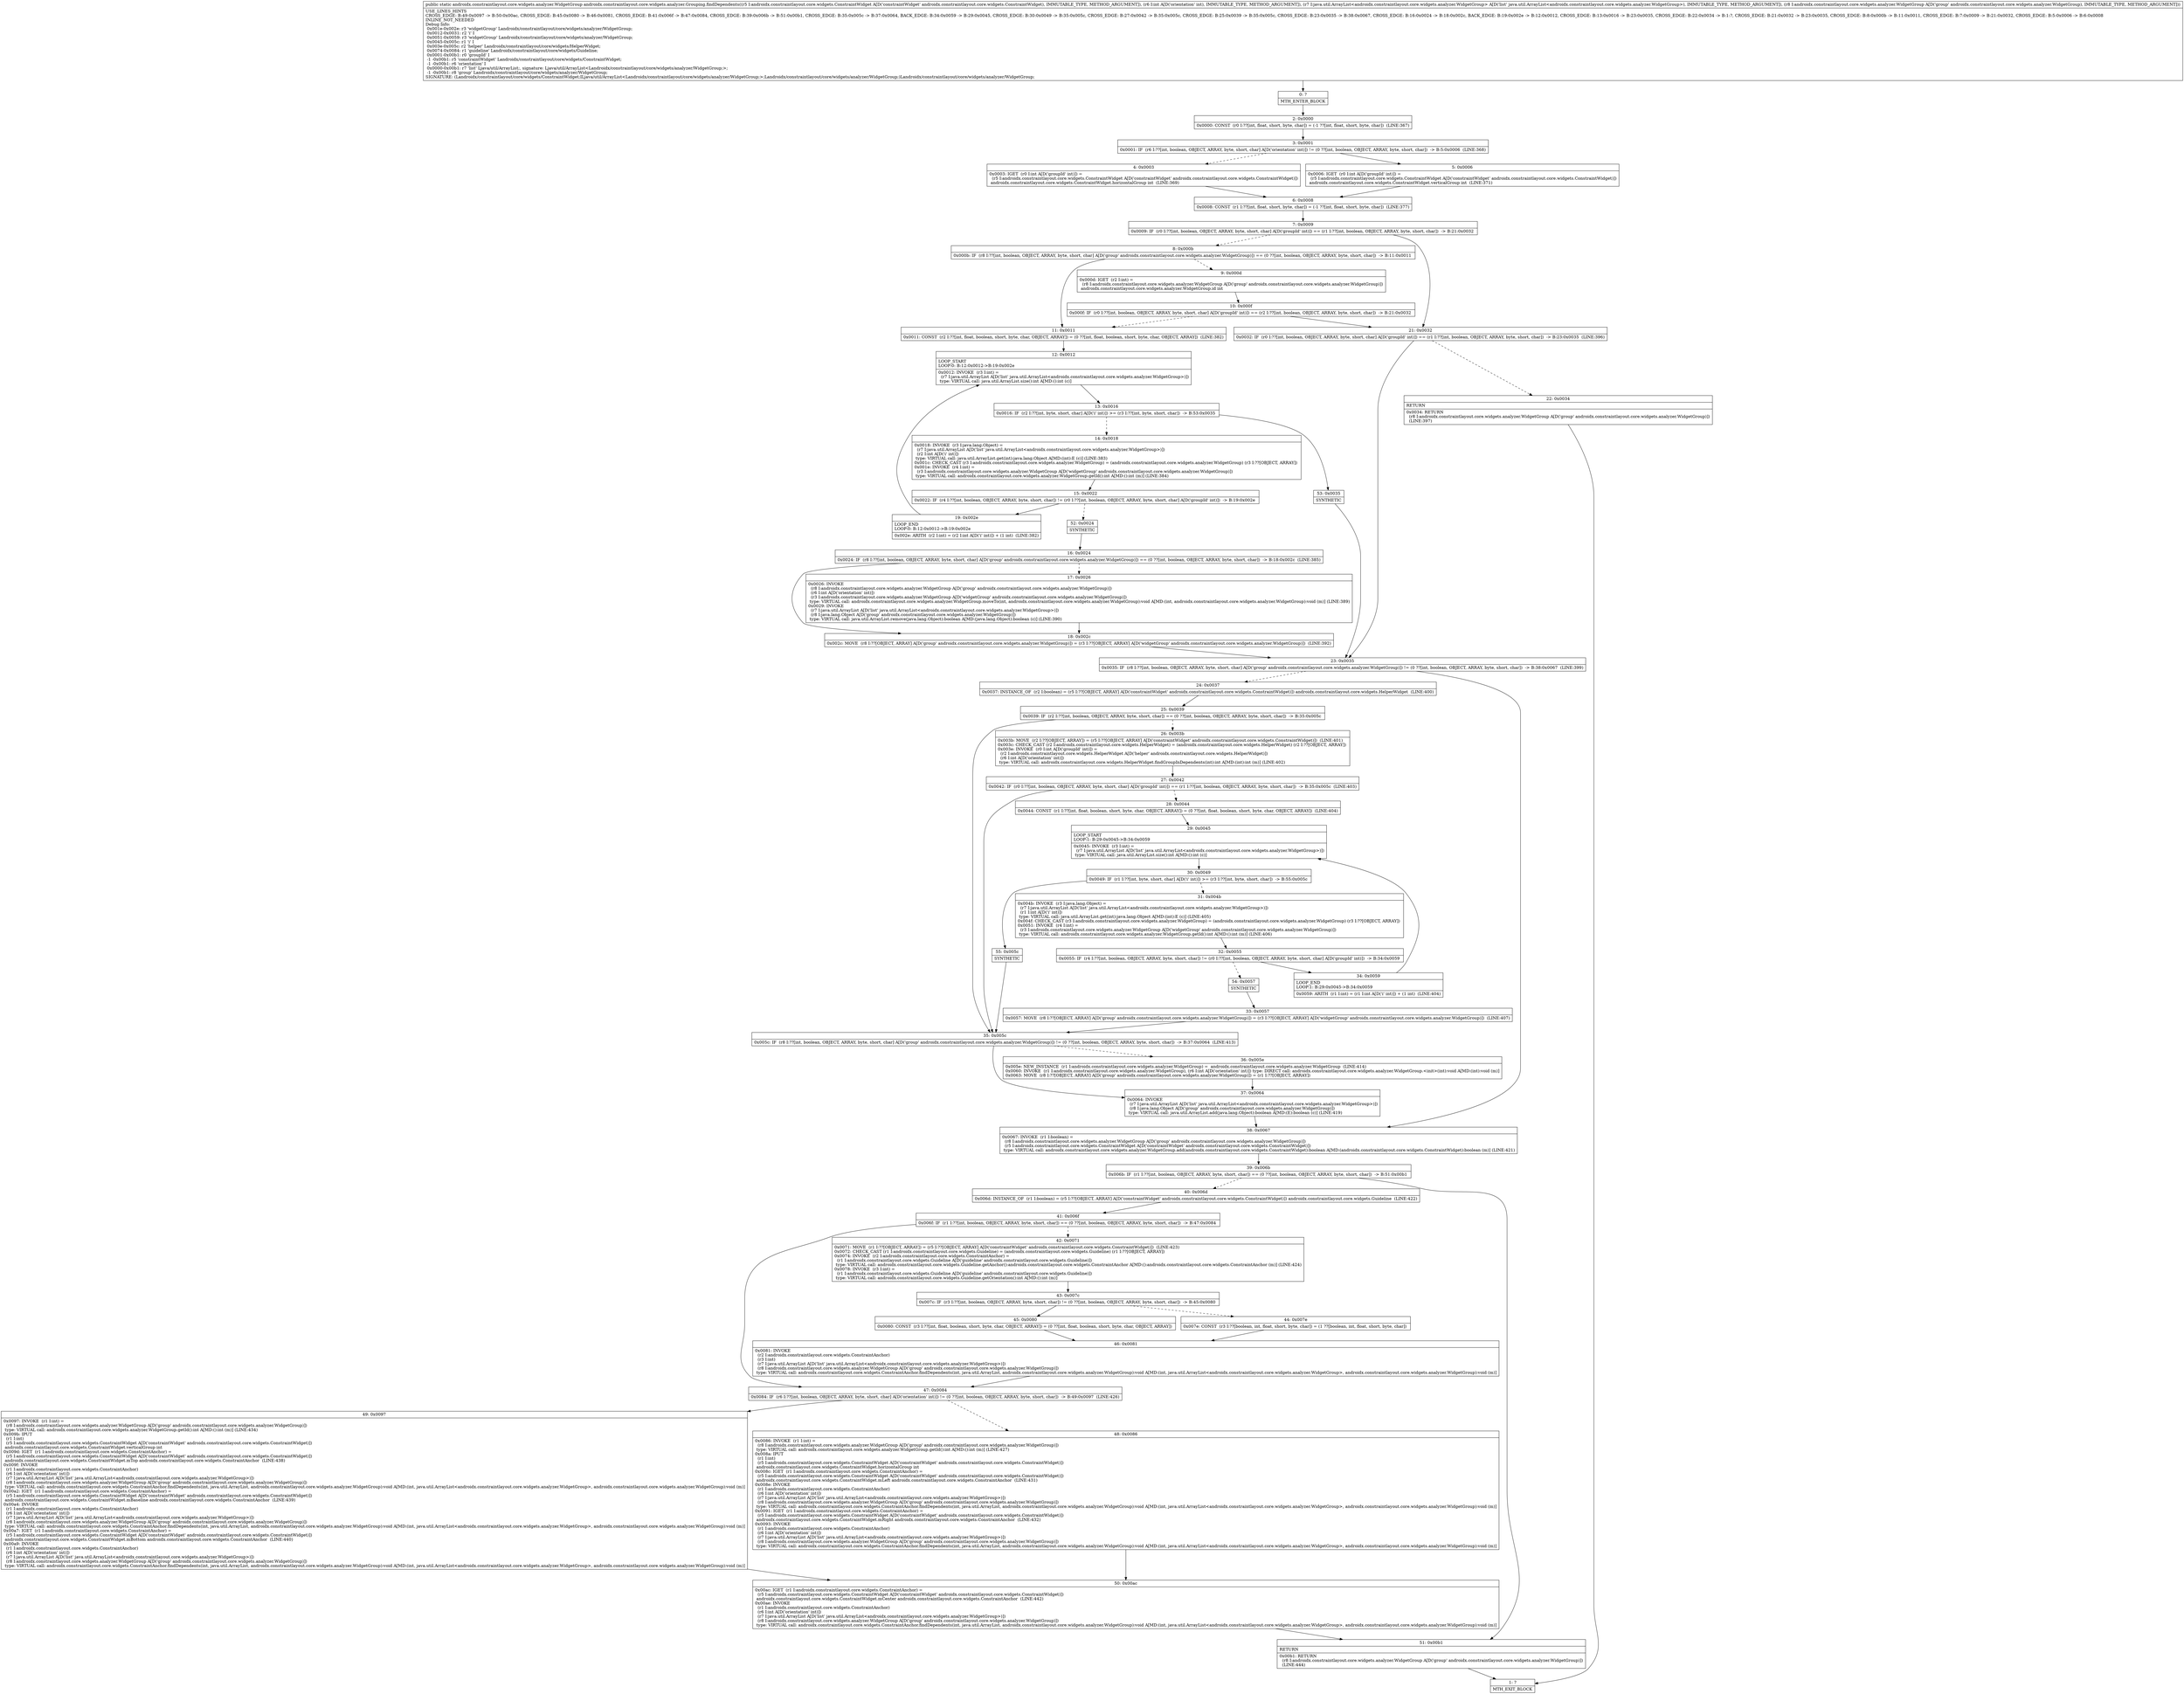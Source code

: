 digraph "CFG forandroidx.constraintlayout.core.widgets.analyzer.Grouping.findDependents(Landroidx\/constraintlayout\/core\/widgets\/ConstraintWidget;ILjava\/util\/ArrayList;Landroidx\/constraintlayout\/core\/widgets\/analyzer\/WidgetGroup;)Landroidx\/constraintlayout\/core\/widgets\/analyzer\/WidgetGroup;" {
Node_0 [shape=record,label="{0\:\ ?|MTH_ENTER_BLOCK\l}"];
Node_2 [shape=record,label="{2\:\ 0x0000|0x0000: CONST  (r0 I:??[int, float, short, byte, char]) = (\-1 ??[int, float, short, byte, char])  (LINE:367)\l}"];
Node_3 [shape=record,label="{3\:\ 0x0001|0x0001: IF  (r6 I:??[int, boolean, OBJECT, ARRAY, byte, short, char] A[D('orientation' int)]) != (0 ??[int, boolean, OBJECT, ARRAY, byte, short, char])  \-\> B:5:0x0006  (LINE:368)\l}"];
Node_4 [shape=record,label="{4\:\ 0x0003|0x0003: IGET  (r0 I:int A[D('groupId' int)]) = \l  (r5 I:androidx.constraintlayout.core.widgets.ConstraintWidget A[D('constraintWidget' androidx.constraintlayout.core.widgets.ConstraintWidget)])\l androidx.constraintlayout.core.widgets.ConstraintWidget.horizontalGroup int  (LINE:369)\l}"];
Node_6 [shape=record,label="{6\:\ 0x0008|0x0008: CONST  (r1 I:??[int, float, short, byte, char]) = (\-1 ??[int, float, short, byte, char])  (LINE:377)\l}"];
Node_7 [shape=record,label="{7\:\ 0x0009|0x0009: IF  (r0 I:??[int, boolean, OBJECT, ARRAY, byte, short, char] A[D('groupId' int)]) == (r1 I:??[int, boolean, OBJECT, ARRAY, byte, short, char])  \-\> B:21:0x0032 \l}"];
Node_8 [shape=record,label="{8\:\ 0x000b|0x000b: IF  (r8 I:??[int, boolean, OBJECT, ARRAY, byte, short, char] A[D('group' androidx.constraintlayout.core.widgets.analyzer.WidgetGroup)]) == (0 ??[int, boolean, OBJECT, ARRAY, byte, short, char])  \-\> B:11:0x0011 \l}"];
Node_9 [shape=record,label="{9\:\ 0x000d|0x000d: IGET  (r2 I:int) = \l  (r8 I:androidx.constraintlayout.core.widgets.analyzer.WidgetGroup A[D('group' androidx.constraintlayout.core.widgets.analyzer.WidgetGroup)])\l androidx.constraintlayout.core.widgets.analyzer.WidgetGroup.id int \l}"];
Node_10 [shape=record,label="{10\:\ 0x000f|0x000f: IF  (r0 I:??[int, boolean, OBJECT, ARRAY, byte, short, char] A[D('groupId' int)]) == (r2 I:??[int, boolean, OBJECT, ARRAY, byte, short, char])  \-\> B:21:0x0032 \l}"];
Node_11 [shape=record,label="{11\:\ 0x0011|0x0011: CONST  (r2 I:??[int, float, boolean, short, byte, char, OBJECT, ARRAY]) = (0 ??[int, float, boolean, short, byte, char, OBJECT, ARRAY])  (LINE:382)\l}"];
Node_12 [shape=record,label="{12\:\ 0x0012|LOOP_START\lLOOP:0: B:12:0x0012\-\>B:19:0x002e\l|0x0012: INVOKE  (r3 I:int) = \l  (r7 I:java.util.ArrayList A[D('list' java.util.ArrayList\<androidx.constraintlayout.core.widgets.analyzer.WidgetGroup\>)])\l type: VIRTUAL call: java.util.ArrayList.size():int A[MD:():int (c)]\l}"];
Node_13 [shape=record,label="{13\:\ 0x0016|0x0016: IF  (r2 I:??[int, byte, short, char] A[D('i' int)]) \>= (r3 I:??[int, byte, short, char])  \-\> B:53:0x0035 \l}"];
Node_14 [shape=record,label="{14\:\ 0x0018|0x0018: INVOKE  (r3 I:java.lang.Object) = \l  (r7 I:java.util.ArrayList A[D('list' java.util.ArrayList\<androidx.constraintlayout.core.widgets.analyzer.WidgetGroup\>)])\l  (r2 I:int A[D('i' int)])\l type: VIRTUAL call: java.util.ArrayList.get(int):java.lang.Object A[MD:(int):E (c)] (LINE:383)\l0x001c: CHECK_CAST (r3 I:androidx.constraintlayout.core.widgets.analyzer.WidgetGroup) = (androidx.constraintlayout.core.widgets.analyzer.WidgetGroup) (r3 I:??[OBJECT, ARRAY]) \l0x001e: INVOKE  (r4 I:int) = \l  (r3 I:androidx.constraintlayout.core.widgets.analyzer.WidgetGroup A[D('widgetGroup' androidx.constraintlayout.core.widgets.analyzer.WidgetGroup)])\l type: VIRTUAL call: androidx.constraintlayout.core.widgets.analyzer.WidgetGroup.getId():int A[MD:():int (m)] (LINE:384)\l}"];
Node_15 [shape=record,label="{15\:\ 0x0022|0x0022: IF  (r4 I:??[int, boolean, OBJECT, ARRAY, byte, short, char]) != (r0 I:??[int, boolean, OBJECT, ARRAY, byte, short, char] A[D('groupId' int)])  \-\> B:19:0x002e \l}"];
Node_19 [shape=record,label="{19\:\ 0x002e|LOOP_END\lLOOP:0: B:12:0x0012\-\>B:19:0x002e\l|0x002e: ARITH  (r2 I:int) = (r2 I:int A[D('i' int)]) + (1 int)  (LINE:382)\l}"];
Node_52 [shape=record,label="{52\:\ 0x0024|SYNTHETIC\l}"];
Node_16 [shape=record,label="{16\:\ 0x0024|0x0024: IF  (r8 I:??[int, boolean, OBJECT, ARRAY, byte, short, char] A[D('group' androidx.constraintlayout.core.widgets.analyzer.WidgetGroup)]) == (0 ??[int, boolean, OBJECT, ARRAY, byte, short, char])  \-\> B:18:0x002c  (LINE:385)\l}"];
Node_17 [shape=record,label="{17\:\ 0x0026|0x0026: INVOKE  \l  (r8 I:androidx.constraintlayout.core.widgets.analyzer.WidgetGroup A[D('group' androidx.constraintlayout.core.widgets.analyzer.WidgetGroup)])\l  (r6 I:int A[D('orientation' int)])\l  (r3 I:androidx.constraintlayout.core.widgets.analyzer.WidgetGroup A[D('widgetGroup' androidx.constraintlayout.core.widgets.analyzer.WidgetGroup)])\l type: VIRTUAL call: androidx.constraintlayout.core.widgets.analyzer.WidgetGroup.moveTo(int, androidx.constraintlayout.core.widgets.analyzer.WidgetGroup):void A[MD:(int, androidx.constraintlayout.core.widgets.analyzer.WidgetGroup):void (m)] (LINE:389)\l0x0029: INVOKE  \l  (r7 I:java.util.ArrayList A[D('list' java.util.ArrayList\<androidx.constraintlayout.core.widgets.analyzer.WidgetGroup\>)])\l  (r8 I:java.lang.Object A[D('group' androidx.constraintlayout.core.widgets.analyzer.WidgetGroup)])\l type: VIRTUAL call: java.util.ArrayList.remove(java.lang.Object):boolean A[MD:(java.lang.Object):boolean (c)] (LINE:390)\l}"];
Node_18 [shape=record,label="{18\:\ 0x002c|0x002c: MOVE  (r8 I:??[OBJECT, ARRAY] A[D('group' androidx.constraintlayout.core.widgets.analyzer.WidgetGroup)]) = (r3 I:??[OBJECT, ARRAY] A[D('widgetGroup' androidx.constraintlayout.core.widgets.analyzer.WidgetGroup)])  (LINE:392)\l}"];
Node_23 [shape=record,label="{23\:\ 0x0035|0x0035: IF  (r8 I:??[int, boolean, OBJECT, ARRAY, byte, short, char] A[D('group' androidx.constraintlayout.core.widgets.analyzer.WidgetGroup)]) != (0 ??[int, boolean, OBJECT, ARRAY, byte, short, char])  \-\> B:38:0x0067  (LINE:399)\l}"];
Node_24 [shape=record,label="{24\:\ 0x0037|0x0037: INSTANCE_OF  (r2 I:boolean) = (r5 I:??[OBJECT, ARRAY] A[D('constraintWidget' androidx.constraintlayout.core.widgets.ConstraintWidget)]) androidx.constraintlayout.core.widgets.HelperWidget  (LINE:400)\l}"];
Node_25 [shape=record,label="{25\:\ 0x0039|0x0039: IF  (r2 I:??[int, boolean, OBJECT, ARRAY, byte, short, char]) == (0 ??[int, boolean, OBJECT, ARRAY, byte, short, char])  \-\> B:35:0x005c \l}"];
Node_26 [shape=record,label="{26\:\ 0x003b|0x003b: MOVE  (r2 I:??[OBJECT, ARRAY]) = (r5 I:??[OBJECT, ARRAY] A[D('constraintWidget' androidx.constraintlayout.core.widgets.ConstraintWidget)])  (LINE:401)\l0x003c: CHECK_CAST (r2 I:androidx.constraintlayout.core.widgets.HelperWidget) = (androidx.constraintlayout.core.widgets.HelperWidget) (r2 I:??[OBJECT, ARRAY]) \l0x003e: INVOKE  (r0 I:int A[D('groupId' int)]) = \l  (r2 I:androidx.constraintlayout.core.widgets.HelperWidget A[D('helper' androidx.constraintlayout.core.widgets.HelperWidget)])\l  (r6 I:int A[D('orientation' int)])\l type: VIRTUAL call: androidx.constraintlayout.core.widgets.HelperWidget.findGroupInDependents(int):int A[MD:(int):int (m)] (LINE:402)\l}"];
Node_27 [shape=record,label="{27\:\ 0x0042|0x0042: IF  (r0 I:??[int, boolean, OBJECT, ARRAY, byte, short, char] A[D('groupId' int)]) == (r1 I:??[int, boolean, OBJECT, ARRAY, byte, short, char])  \-\> B:35:0x005c  (LINE:403)\l}"];
Node_28 [shape=record,label="{28\:\ 0x0044|0x0044: CONST  (r1 I:??[int, float, boolean, short, byte, char, OBJECT, ARRAY]) = (0 ??[int, float, boolean, short, byte, char, OBJECT, ARRAY])  (LINE:404)\l}"];
Node_29 [shape=record,label="{29\:\ 0x0045|LOOP_START\lLOOP:1: B:29:0x0045\-\>B:34:0x0059\l|0x0045: INVOKE  (r3 I:int) = \l  (r7 I:java.util.ArrayList A[D('list' java.util.ArrayList\<androidx.constraintlayout.core.widgets.analyzer.WidgetGroup\>)])\l type: VIRTUAL call: java.util.ArrayList.size():int A[MD:():int (c)]\l}"];
Node_30 [shape=record,label="{30\:\ 0x0049|0x0049: IF  (r1 I:??[int, byte, short, char] A[D('i' int)]) \>= (r3 I:??[int, byte, short, char])  \-\> B:55:0x005c \l}"];
Node_31 [shape=record,label="{31\:\ 0x004b|0x004b: INVOKE  (r3 I:java.lang.Object) = \l  (r7 I:java.util.ArrayList A[D('list' java.util.ArrayList\<androidx.constraintlayout.core.widgets.analyzer.WidgetGroup\>)])\l  (r1 I:int A[D('i' int)])\l type: VIRTUAL call: java.util.ArrayList.get(int):java.lang.Object A[MD:(int):E (c)] (LINE:405)\l0x004f: CHECK_CAST (r3 I:androidx.constraintlayout.core.widgets.analyzer.WidgetGroup) = (androidx.constraintlayout.core.widgets.analyzer.WidgetGroup) (r3 I:??[OBJECT, ARRAY]) \l0x0051: INVOKE  (r4 I:int) = \l  (r3 I:androidx.constraintlayout.core.widgets.analyzer.WidgetGroup A[D('widgetGroup' androidx.constraintlayout.core.widgets.analyzer.WidgetGroup)])\l type: VIRTUAL call: androidx.constraintlayout.core.widgets.analyzer.WidgetGroup.getId():int A[MD:():int (m)] (LINE:406)\l}"];
Node_32 [shape=record,label="{32\:\ 0x0055|0x0055: IF  (r4 I:??[int, boolean, OBJECT, ARRAY, byte, short, char]) != (r0 I:??[int, boolean, OBJECT, ARRAY, byte, short, char] A[D('groupId' int)])  \-\> B:34:0x0059 \l}"];
Node_34 [shape=record,label="{34\:\ 0x0059|LOOP_END\lLOOP:1: B:29:0x0045\-\>B:34:0x0059\l|0x0059: ARITH  (r1 I:int) = (r1 I:int A[D('i' int)]) + (1 int)  (LINE:404)\l}"];
Node_54 [shape=record,label="{54\:\ 0x0057|SYNTHETIC\l}"];
Node_33 [shape=record,label="{33\:\ 0x0057|0x0057: MOVE  (r8 I:??[OBJECT, ARRAY] A[D('group' androidx.constraintlayout.core.widgets.analyzer.WidgetGroup)]) = (r3 I:??[OBJECT, ARRAY] A[D('widgetGroup' androidx.constraintlayout.core.widgets.analyzer.WidgetGroup)])  (LINE:407)\l}"];
Node_55 [shape=record,label="{55\:\ 0x005c|SYNTHETIC\l}"];
Node_35 [shape=record,label="{35\:\ 0x005c|0x005c: IF  (r8 I:??[int, boolean, OBJECT, ARRAY, byte, short, char] A[D('group' androidx.constraintlayout.core.widgets.analyzer.WidgetGroup)]) != (0 ??[int, boolean, OBJECT, ARRAY, byte, short, char])  \-\> B:37:0x0064  (LINE:413)\l}"];
Node_36 [shape=record,label="{36\:\ 0x005e|0x005e: NEW_INSTANCE  (r1 I:androidx.constraintlayout.core.widgets.analyzer.WidgetGroup) =  androidx.constraintlayout.core.widgets.analyzer.WidgetGroup  (LINE:414)\l0x0060: INVOKE  (r1 I:androidx.constraintlayout.core.widgets.analyzer.WidgetGroup), (r6 I:int A[D('orientation' int)]) type: DIRECT call: androidx.constraintlayout.core.widgets.analyzer.WidgetGroup.\<init\>(int):void A[MD:(int):void (m)]\l0x0063: MOVE  (r8 I:??[OBJECT, ARRAY] A[D('group' androidx.constraintlayout.core.widgets.analyzer.WidgetGroup)]) = (r1 I:??[OBJECT, ARRAY]) \l}"];
Node_37 [shape=record,label="{37\:\ 0x0064|0x0064: INVOKE  \l  (r7 I:java.util.ArrayList A[D('list' java.util.ArrayList\<androidx.constraintlayout.core.widgets.analyzer.WidgetGroup\>)])\l  (r8 I:java.lang.Object A[D('group' androidx.constraintlayout.core.widgets.analyzer.WidgetGroup)])\l type: VIRTUAL call: java.util.ArrayList.add(java.lang.Object):boolean A[MD:(E):boolean (c)] (LINE:419)\l}"];
Node_38 [shape=record,label="{38\:\ 0x0067|0x0067: INVOKE  (r1 I:boolean) = \l  (r8 I:androidx.constraintlayout.core.widgets.analyzer.WidgetGroup A[D('group' androidx.constraintlayout.core.widgets.analyzer.WidgetGroup)])\l  (r5 I:androidx.constraintlayout.core.widgets.ConstraintWidget A[D('constraintWidget' androidx.constraintlayout.core.widgets.ConstraintWidget)])\l type: VIRTUAL call: androidx.constraintlayout.core.widgets.analyzer.WidgetGroup.add(androidx.constraintlayout.core.widgets.ConstraintWidget):boolean A[MD:(androidx.constraintlayout.core.widgets.ConstraintWidget):boolean (m)] (LINE:421)\l}"];
Node_39 [shape=record,label="{39\:\ 0x006b|0x006b: IF  (r1 I:??[int, boolean, OBJECT, ARRAY, byte, short, char]) == (0 ??[int, boolean, OBJECT, ARRAY, byte, short, char])  \-\> B:51:0x00b1 \l}"];
Node_40 [shape=record,label="{40\:\ 0x006d|0x006d: INSTANCE_OF  (r1 I:boolean) = (r5 I:??[OBJECT, ARRAY] A[D('constraintWidget' androidx.constraintlayout.core.widgets.ConstraintWidget)]) androidx.constraintlayout.core.widgets.Guideline  (LINE:422)\l}"];
Node_41 [shape=record,label="{41\:\ 0x006f|0x006f: IF  (r1 I:??[int, boolean, OBJECT, ARRAY, byte, short, char]) == (0 ??[int, boolean, OBJECT, ARRAY, byte, short, char])  \-\> B:47:0x0084 \l}"];
Node_42 [shape=record,label="{42\:\ 0x0071|0x0071: MOVE  (r1 I:??[OBJECT, ARRAY]) = (r5 I:??[OBJECT, ARRAY] A[D('constraintWidget' androidx.constraintlayout.core.widgets.ConstraintWidget)])  (LINE:423)\l0x0072: CHECK_CAST (r1 I:androidx.constraintlayout.core.widgets.Guideline) = (androidx.constraintlayout.core.widgets.Guideline) (r1 I:??[OBJECT, ARRAY]) \l0x0074: INVOKE  (r2 I:androidx.constraintlayout.core.widgets.ConstraintAnchor) = \l  (r1 I:androidx.constraintlayout.core.widgets.Guideline A[D('guideline' androidx.constraintlayout.core.widgets.Guideline)])\l type: VIRTUAL call: androidx.constraintlayout.core.widgets.Guideline.getAnchor():androidx.constraintlayout.core.widgets.ConstraintAnchor A[MD:():androidx.constraintlayout.core.widgets.ConstraintAnchor (m)] (LINE:424)\l0x0078: INVOKE  (r3 I:int) = \l  (r1 I:androidx.constraintlayout.core.widgets.Guideline A[D('guideline' androidx.constraintlayout.core.widgets.Guideline)])\l type: VIRTUAL call: androidx.constraintlayout.core.widgets.Guideline.getOrientation():int A[MD:():int (m)]\l}"];
Node_43 [shape=record,label="{43\:\ 0x007c|0x007c: IF  (r3 I:??[int, boolean, OBJECT, ARRAY, byte, short, char]) != (0 ??[int, boolean, OBJECT, ARRAY, byte, short, char])  \-\> B:45:0x0080 \l}"];
Node_44 [shape=record,label="{44\:\ 0x007e|0x007e: CONST  (r3 I:??[boolean, int, float, short, byte, char]) = (1 ??[boolean, int, float, short, byte, char]) \l}"];
Node_46 [shape=record,label="{46\:\ 0x0081|0x0081: INVOKE  \l  (r2 I:androidx.constraintlayout.core.widgets.ConstraintAnchor)\l  (r3 I:int)\l  (r7 I:java.util.ArrayList A[D('list' java.util.ArrayList\<androidx.constraintlayout.core.widgets.analyzer.WidgetGroup\>)])\l  (r8 I:androidx.constraintlayout.core.widgets.analyzer.WidgetGroup A[D('group' androidx.constraintlayout.core.widgets.analyzer.WidgetGroup)])\l type: VIRTUAL call: androidx.constraintlayout.core.widgets.ConstraintAnchor.findDependents(int, java.util.ArrayList, androidx.constraintlayout.core.widgets.analyzer.WidgetGroup):void A[MD:(int, java.util.ArrayList\<androidx.constraintlayout.core.widgets.analyzer.WidgetGroup\>, androidx.constraintlayout.core.widgets.analyzer.WidgetGroup):void (m)]\l}"];
Node_45 [shape=record,label="{45\:\ 0x0080|0x0080: CONST  (r3 I:??[int, float, boolean, short, byte, char, OBJECT, ARRAY]) = (0 ??[int, float, boolean, short, byte, char, OBJECT, ARRAY]) \l}"];
Node_47 [shape=record,label="{47\:\ 0x0084|0x0084: IF  (r6 I:??[int, boolean, OBJECT, ARRAY, byte, short, char] A[D('orientation' int)]) != (0 ??[int, boolean, OBJECT, ARRAY, byte, short, char])  \-\> B:49:0x0097  (LINE:426)\l}"];
Node_48 [shape=record,label="{48\:\ 0x0086|0x0086: INVOKE  (r1 I:int) = \l  (r8 I:androidx.constraintlayout.core.widgets.analyzer.WidgetGroup A[D('group' androidx.constraintlayout.core.widgets.analyzer.WidgetGroup)])\l type: VIRTUAL call: androidx.constraintlayout.core.widgets.analyzer.WidgetGroup.getId():int A[MD:():int (m)] (LINE:427)\l0x008a: IPUT  \l  (r1 I:int)\l  (r5 I:androidx.constraintlayout.core.widgets.ConstraintWidget A[D('constraintWidget' androidx.constraintlayout.core.widgets.ConstraintWidget)])\l androidx.constraintlayout.core.widgets.ConstraintWidget.horizontalGroup int \l0x008c: IGET  (r1 I:androidx.constraintlayout.core.widgets.ConstraintAnchor) = \l  (r5 I:androidx.constraintlayout.core.widgets.ConstraintWidget A[D('constraintWidget' androidx.constraintlayout.core.widgets.ConstraintWidget)])\l androidx.constraintlayout.core.widgets.ConstraintWidget.mLeft androidx.constraintlayout.core.widgets.ConstraintAnchor  (LINE:431)\l0x008e: INVOKE  \l  (r1 I:androidx.constraintlayout.core.widgets.ConstraintAnchor)\l  (r6 I:int A[D('orientation' int)])\l  (r7 I:java.util.ArrayList A[D('list' java.util.ArrayList\<androidx.constraintlayout.core.widgets.analyzer.WidgetGroup\>)])\l  (r8 I:androidx.constraintlayout.core.widgets.analyzer.WidgetGroup A[D('group' androidx.constraintlayout.core.widgets.analyzer.WidgetGroup)])\l type: VIRTUAL call: androidx.constraintlayout.core.widgets.ConstraintAnchor.findDependents(int, java.util.ArrayList, androidx.constraintlayout.core.widgets.analyzer.WidgetGroup):void A[MD:(int, java.util.ArrayList\<androidx.constraintlayout.core.widgets.analyzer.WidgetGroup\>, androidx.constraintlayout.core.widgets.analyzer.WidgetGroup):void (m)]\l0x0091: IGET  (r1 I:androidx.constraintlayout.core.widgets.ConstraintAnchor) = \l  (r5 I:androidx.constraintlayout.core.widgets.ConstraintWidget A[D('constraintWidget' androidx.constraintlayout.core.widgets.ConstraintWidget)])\l androidx.constraintlayout.core.widgets.ConstraintWidget.mRight androidx.constraintlayout.core.widgets.ConstraintAnchor  (LINE:432)\l0x0093: INVOKE  \l  (r1 I:androidx.constraintlayout.core.widgets.ConstraintAnchor)\l  (r6 I:int A[D('orientation' int)])\l  (r7 I:java.util.ArrayList A[D('list' java.util.ArrayList\<androidx.constraintlayout.core.widgets.analyzer.WidgetGroup\>)])\l  (r8 I:androidx.constraintlayout.core.widgets.analyzer.WidgetGroup A[D('group' androidx.constraintlayout.core.widgets.analyzer.WidgetGroup)])\l type: VIRTUAL call: androidx.constraintlayout.core.widgets.ConstraintAnchor.findDependents(int, java.util.ArrayList, androidx.constraintlayout.core.widgets.analyzer.WidgetGroup):void A[MD:(int, java.util.ArrayList\<androidx.constraintlayout.core.widgets.analyzer.WidgetGroup\>, androidx.constraintlayout.core.widgets.analyzer.WidgetGroup):void (m)]\l}"];
Node_50 [shape=record,label="{50\:\ 0x00ac|0x00ac: IGET  (r1 I:androidx.constraintlayout.core.widgets.ConstraintAnchor) = \l  (r5 I:androidx.constraintlayout.core.widgets.ConstraintWidget A[D('constraintWidget' androidx.constraintlayout.core.widgets.ConstraintWidget)])\l androidx.constraintlayout.core.widgets.ConstraintWidget.mCenter androidx.constraintlayout.core.widgets.ConstraintAnchor  (LINE:442)\l0x00ae: INVOKE  \l  (r1 I:androidx.constraintlayout.core.widgets.ConstraintAnchor)\l  (r6 I:int A[D('orientation' int)])\l  (r7 I:java.util.ArrayList A[D('list' java.util.ArrayList\<androidx.constraintlayout.core.widgets.analyzer.WidgetGroup\>)])\l  (r8 I:androidx.constraintlayout.core.widgets.analyzer.WidgetGroup A[D('group' androidx.constraintlayout.core.widgets.analyzer.WidgetGroup)])\l type: VIRTUAL call: androidx.constraintlayout.core.widgets.ConstraintAnchor.findDependents(int, java.util.ArrayList, androidx.constraintlayout.core.widgets.analyzer.WidgetGroup):void A[MD:(int, java.util.ArrayList\<androidx.constraintlayout.core.widgets.analyzer.WidgetGroup\>, androidx.constraintlayout.core.widgets.analyzer.WidgetGroup):void (m)]\l}"];
Node_49 [shape=record,label="{49\:\ 0x0097|0x0097: INVOKE  (r1 I:int) = \l  (r8 I:androidx.constraintlayout.core.widgets.analyzer.WidgetGroup A[D('group' androidx.constraintlayout.core.widgets.analyzer.WidgetGroup)])\l type: VIRTUAL call: androidx.constraintlayout.core.widgets.analyzer.WidgetGroup.getId():int A[MD:():int (m)] (LINE:434)\l0x009b: IPUT  \l  (r1 I:int)\l  (r5 I:androidx.constraintlayout.core.widgets.ConstraintWidget A[D('constraintWidget' androidx.constraintlayout.core.widgets.ConstraintWidget)])\l androidx.constraintlayout.core.widgets.ConstraintWidget.verticalGroup int \l0x009d: IGET  (r1 I:androidx.constraintlayout.core.widgets.ConstraintAnchor) = \l  (r5 I:androidx.constraintlayout.core.widgets.ConstraintWidget A[D('constraintWidget' androidx.constraintlayout.core.widgets.ConstraintWidget)])\l androidx.constraintlayout.core.widgets.ConstraintWidget.mTop androidx.constraintlayout.core.widgets.ConstraintAnchor  (LINE:438)\l0x009f: INVOKE  \l  (r1 I:androidx.constraintlayout.core.widgets.ConstraintAnchor)\l  (r6 I:int A[D('orientation' int)])\l  (r7 I:java.util.ArrayList A[D('list' java.util.ArrayList\<androidx.constraintlayout.core.widgets.analyzer.WidgetGroup\>)])\l  (r8 I:androidx.constraintlayout.core.widgets.analyzer.WidgetGroup A[D('group' androidx.constraintlayout.core.widgets.analyzer.WidgetGroup)])\l type: VIRTUAL call: androidx.constraintlayout.core.widgets.ConstraintAnchor.findDependents(int, java.util.ArrayList, androidx.constraintlayout.core.widgets.analyzer.WidgetGroup):void A[MD:(int, java.util.ArrayList\<androidx.constraintlayout.core.widgets.analyzer.WidgetGroup\>, androidx.constraintlayout.core.widgets.analyzer.WidgetGroup):void (m)]\l0x00a2: IGET  (r1 I:androidx.constraintlayout.core.widgets.ConstraintAnchor) = \l  (r5 I:androidx.constraintlayout.core.widgets.ConstraintWidget A[D('constraintWidget' androidx.constraintlayout.core.widgets.ConstraintWidget)])\l androidx.constraintlayout.core.widgets.ConstraintWidget.mBaseline androidx.constraintlayout.core.widgets.ConstraintAnchor  (LINE:439)\l0x00a4: INVOKE  \l  (r1 I:androidx.constraintlayout.core.widgets.ConstraintAnchor)\l  (r6 I:int A[D('orientation' int)])\l  (r7 I:java.util.ArrayList A[D('list' java.util.ArrayList\<androidx.constraintlayout.core.widgets.analyzer.WidgetGroup\>)])\l  (r8 I:androidx.constraintlayout.core.widgets.analyzer.WidgetGroup A[D('group' androidx.constraintlayout.core.widgets.analyzer.WidgetGroup)])\l type: VIRTUAL call: androidx.constraintlayout.core.widgets.ConstraintAnchor.findDependents(int, java.util.ArrayList, androidx.constraintlayout.core.widgets.analyzer.WidgetGroup):void A[MD:(int, java.util.ArrayList\<androidx.constraintlayout.core.widgets.analyzer.WidgetGroup\>, androidx.constraintlayout.core.widgets.analyzer.WidgetGroup):void (m)]\l0x00a7: IGET  (r1 I:androidx.constraintlayout.core.widgets.ConstraintAnchor) = \l  (r5 I:androidx.constraintlayout.core.widgets.ConstraintWidget A[D('constraintWidget' androidx.constraintlayout.core.widgets.ConstraintWidget)])\l androidx.constraintlayout.core.widgets.ConstraintWidget.mBottom androidx.constraintlayout.core.widgets.ConstraintAnchor  (LINE:440)\l0x00a9: INVOKE  \l  (r1 I:androidx.constraintlayout.core.widgets.ConstraintAnchor)\l  (r6 I:int A[D('orientation' int)])\l  (r7 I:java.util.ArrayList A[D('list' java.util.ArrayList\<androidx.constraintlayout.core.widgets.analyzer.WidgetGroup\>)])\l  (r8 I:androidx.constraintlayout.core.widgets.analyzer.WidgetGroup A[D('group' androidx.constraintlayout.core.widgets.analyzer.WidgetGroup)])\l type: VIRTUAL call: androidx.constraintlayout.core.widgets.ConstraintAnchor.findDependents(int, java.util.ArrayList, androidx.constraintlayout.core.widgets.analyzer.WidgetGroup):void A[MD:(int, java.util.ArrayList\<androidx.constraintlayout.core.widgets.analyzer.WidgetGroup\>, androidx.constraintlayout.core.widgets.analyzer.WidgetGroup):void (m)]\l}"];
Node_51 [shape=record,label="{51\:\ 0x00b1|RETURN\l|0x00b1: RETURN  \l  (r8 I:androidx.constraintlayout.core.widgets.analyzer.WidgetGroup A[D('group' androidx.constraintlayout.core.widgets.analyzer.WidgetGroup)])\l  (LINE:444)\l}"];
Node_1 [shape=record,label="{1\:\ ?|MTH_EXIT_BLOCK\l}"];
Node_53 [shape=record,label="{53\:\ 0x0035|SYNTHETIC\l}"];
Node_21 [shape=record,label="{21\:\ 0x0032|0x0032: IF  (r0 I:??[int, boolean, OBJECT, ARRAY, byte, short, char] A[D('groupId' int)]) == (r1 I:??[int, boolean, OBJECT, ARRAY, byte, short, char])  \-\> B:23:0x0035  (LINE:396)\l}"];
Node_22 [shape=record,label="{22\:\ 0x0034|RETURN\l|0x0034: RETURN  \l  (r8 I:androidx.constraintlayout.core.widgets.analyzer.WidgetGroup A[D('group' androidx.constraintlayout.core.widgets.analyzer.WidgetGroup)])\l  (LINE:397)\l}"];
Node_5 [shape=record,label="{5\:\ 0x0006|0x0006: IGET  (r0 I:int A[D('groupId' int)]) = \l  (r5 I:androidx.constraintlayout.core.widgets.ConstraintWidget A[D('constraintWidget' androidx.constraintlayout.core.widgets.ConstraintWidget)])\l androidx.constraintlayout.core.widgets.ConstraintWidget.verticalGroup int  (LINE:371)\l}"];
MethodNode[shape=record,label="{public static androidx.constraintlayout.core.widgets.analyzer.WidgetGroup androidx.constraintlayout.core.widgets.analyzer.Grouping.findDependents((r5 I:androidx.constraintlayout.core.widgets.ConstraintWidget A[D('constraintWidget' androidx.constraintlayout.core.widgets.ConstraintWidget), IMMUTABLE_TYPE, METHOD_ARGUMENT]), (r6 I:int A[D('orientation' int), IMMUTABLE_TYPE, METHOD_ARGUMENT]), (r7 I:java.util.ArrayList\<androidx.constraintlayout.core.widgets.analyzer.WidgetGroup\> A[D('list' java.util.ArrayList\<androidx.constraintlayout.core.widgets.analyzer.WidgetGroup\>), IMMUTABLE_TYPE, METHOD_ARGUMENT]), (r8 I:androidx.constraintlayout.core.widgets.analyzer.WidgetGroup A[D('group' androidx.constraintlayout.core.widgets.analyzer.WidgetGroup), IMMUTABLE_TYPE, METHOD_ARGUMENT]))  | USE_LINES_HINTS\lCROSS_EDGE: B:49:0x0097 \-\> B:50:0x00ac, CROSS_EDGE: B:45:0x0080 \-\> B:46:0x0081, CROSS_EDGE: B:41:0x006f \-\> B:47:0x0084, CROSS_EDGE: B:39:0x006b \-\> B:51:0x00b1, CROSS_EDGE: B:35:0x005c \-\> B:37:0x0064, BACK_EDGE: B:34:0x0059 \-\> B:29:0x0045, CROSS_EDGE: B:30:0x0049 \-\> B:35:0x005c, CROSS_EDGE: B:27:0x0042 \-\> B:35:0x005c, CROSS_EDGE: B:25:0x0039 \-\> B:35:0x005c, CROSS_EDGE: B:23:0x0035 \-\> B:38:0x0067, CROSS_EDGE: B:16:0x0024 \-\> B:18:0x002c, BACK_EDGE: B:19:0x002e \-\> B:12:0x0012, CROSS_EDGE: B:13:0x0016 \-\> B:23:0x0035, CROSS_EDGE: B:22:0x0034 \-\> B:1:?, CROSS_EDGE: B:21:0x0032 \-\> B:23:0x0035, CROSS_EDGE: B:8:0x000b \-\> B:11:0x0011, CROSS_EDGE: B:7:0x0009 \-\> B:21:0x0032, CROSS_EDGE: B:5:0x0006 \-\> B:6:0x0008\lINLINE_NOT_NEEDED\lDebug Info:\l  0x001e\-0x002e: r3 'widgetGroup' Landroidx\/constraintlayout\/core\/widgets\/analyzer\/WidgetGroup;\l  0x0012\-0x0031: r2 'i' I\l  0x0051\-0x0059: r3 'widgetGroup' Landroidx\/constraintlayout\/core\/widgets\/analyzer\/WidgetGroup;\l  0x0045\-0x005c: r1 'i' I\l  0x003e\-0x005c: r2 'helper' Landroidx\/constraintlayout\/core\/widgets\/HelperWidget;\l  0x0074\-0x0084: r1 'guideline' Landroidx\/constraintlayout\/core\/widgets\/Guideline;\l  0x0001\-0x00b1: r0 'groupId' I\l  \-1 \-0x00b1: r5 'constraintWidget' Landroidx\/constraintlayout\/core\/widgets\/ConstraintWidget;\l  \-1 \-0x00b1: r6 'orientation' I\l  0x0000\-0x00b1: r7 'list' Ljava\/util\/ArrayList;, signature: Ljava\/util\/ArrayList\<Landroidx\/constraintlayout\/core\/widgets\/analyzer\/WidgetGroup;\>;\l  \-1 \-0x00b1: r8 'group' Landroidx\/constraintlayout\/core\/widgets\/analyzer\/WidgetGroup;\lSIGNATURE: (Landroidx\/constraintlayout\/core\/widgets\/ConstraintWidget;ILjava\/util\/ArrayList\<Landroidx\/constraintlayout\/core\/widgets\/analyzer\/WidgetGroup;\>;Landroidx\/constraintlayout\/core\/widgets\/analyzer\/WidgetGroup;)Landroidx\/constraintlayout\/core\/widgets\/analyzer\/WidgetGroup;\l}"];
MethodNode -> Node_0;Node_0 -> Node_2;
Node_2 -> Node_3;
Node_3 -> Node_4[style=dashed];
Node_3 -> Node_5;
Node_4 -> Node_6;
Node_6 -> Node_7;
Node_7 -> Node_8[style=dashed];
Node_7 -> Node_21;
Node_8 -> Node_9[style=dashed];
Node_8 -> Node_11;
Node_9 -> Node_10;
Node_10 -> Node_11[style=dashed];
Node_10 -> Node_21;
Node_11 -> Node_12;
Node_12 -> Node_13;
Node_13 -> Node_14[style=dashed];
Node_13 -> Node_53;
Node_14 -> Node_15;
Node_15 -> Node_19;
Node_15 -> Node_52[style=dashed];
Node_19 -> Node_12;
Node_52 -> Node_16;
Node_16 -> Node_17[style=dashed];
Node_16 -> Node_18;
Node_17 -> Node_18;
Node_18 -> Node_23;
Node_23 -> Node_24[style=dashed];
Node_23 -> Node_38;
Node_24 -> Node_25;
Node_25 -> Node_26[style=dashed];
Node_25 -> Node_35;
Node_26 -> Node_27;
Node_27 -> Node_28[style=dashed];
Node_27 -> Node_35;
Node_28 -> Node_29;
Node_29 -> Node_30;
Node_30 -> Node_31[style=dashed];
Node_30 -> Node_55;
Node_31 -> Node_32;
Node_32 -> Node_34;
Node_32 -> Node_54[style=dashed];
Node_34 -> Node_29;
Node_54 -> Node_33;
Node_33 -> Node_35;
Node_55 -> Node_35;
Node_35 -> Node_36[style=dashed];
Node_35 -> Node_37;
Node_36 -> Node_37;
Node_37 -> Node_38;
Node_38 -> Node_39;
Node_39 -> Node_40[style=dashed];
Node_39 -> Node_51;
Node_40 -> Node_41;
Node_41 -> Node_42[style=dashed];
Node_41 -> Node_47;
Node_42 -> Node_43;
Node_43 -> Node_44[style=dashed];
Node_43 -> Node_45;
Node_44 -> Node_46;
Node_46 -> Node_47;
Node_45 -> Node_46;
Node_47 -> Node_48[style=dashed];
Node_47 -> Node_49;
Node_48 -> Node_50;
Node_50 -> Node_51;
Node_49 -> Node_50;
Node_51 -> Node_1;
Node_53 -> Node_23;
Node_21 -> Node_22[style=dashed];
Node_21 -> Node_23;
Node_22 -> Node_1;
Node_5 -> Node_6;
}

